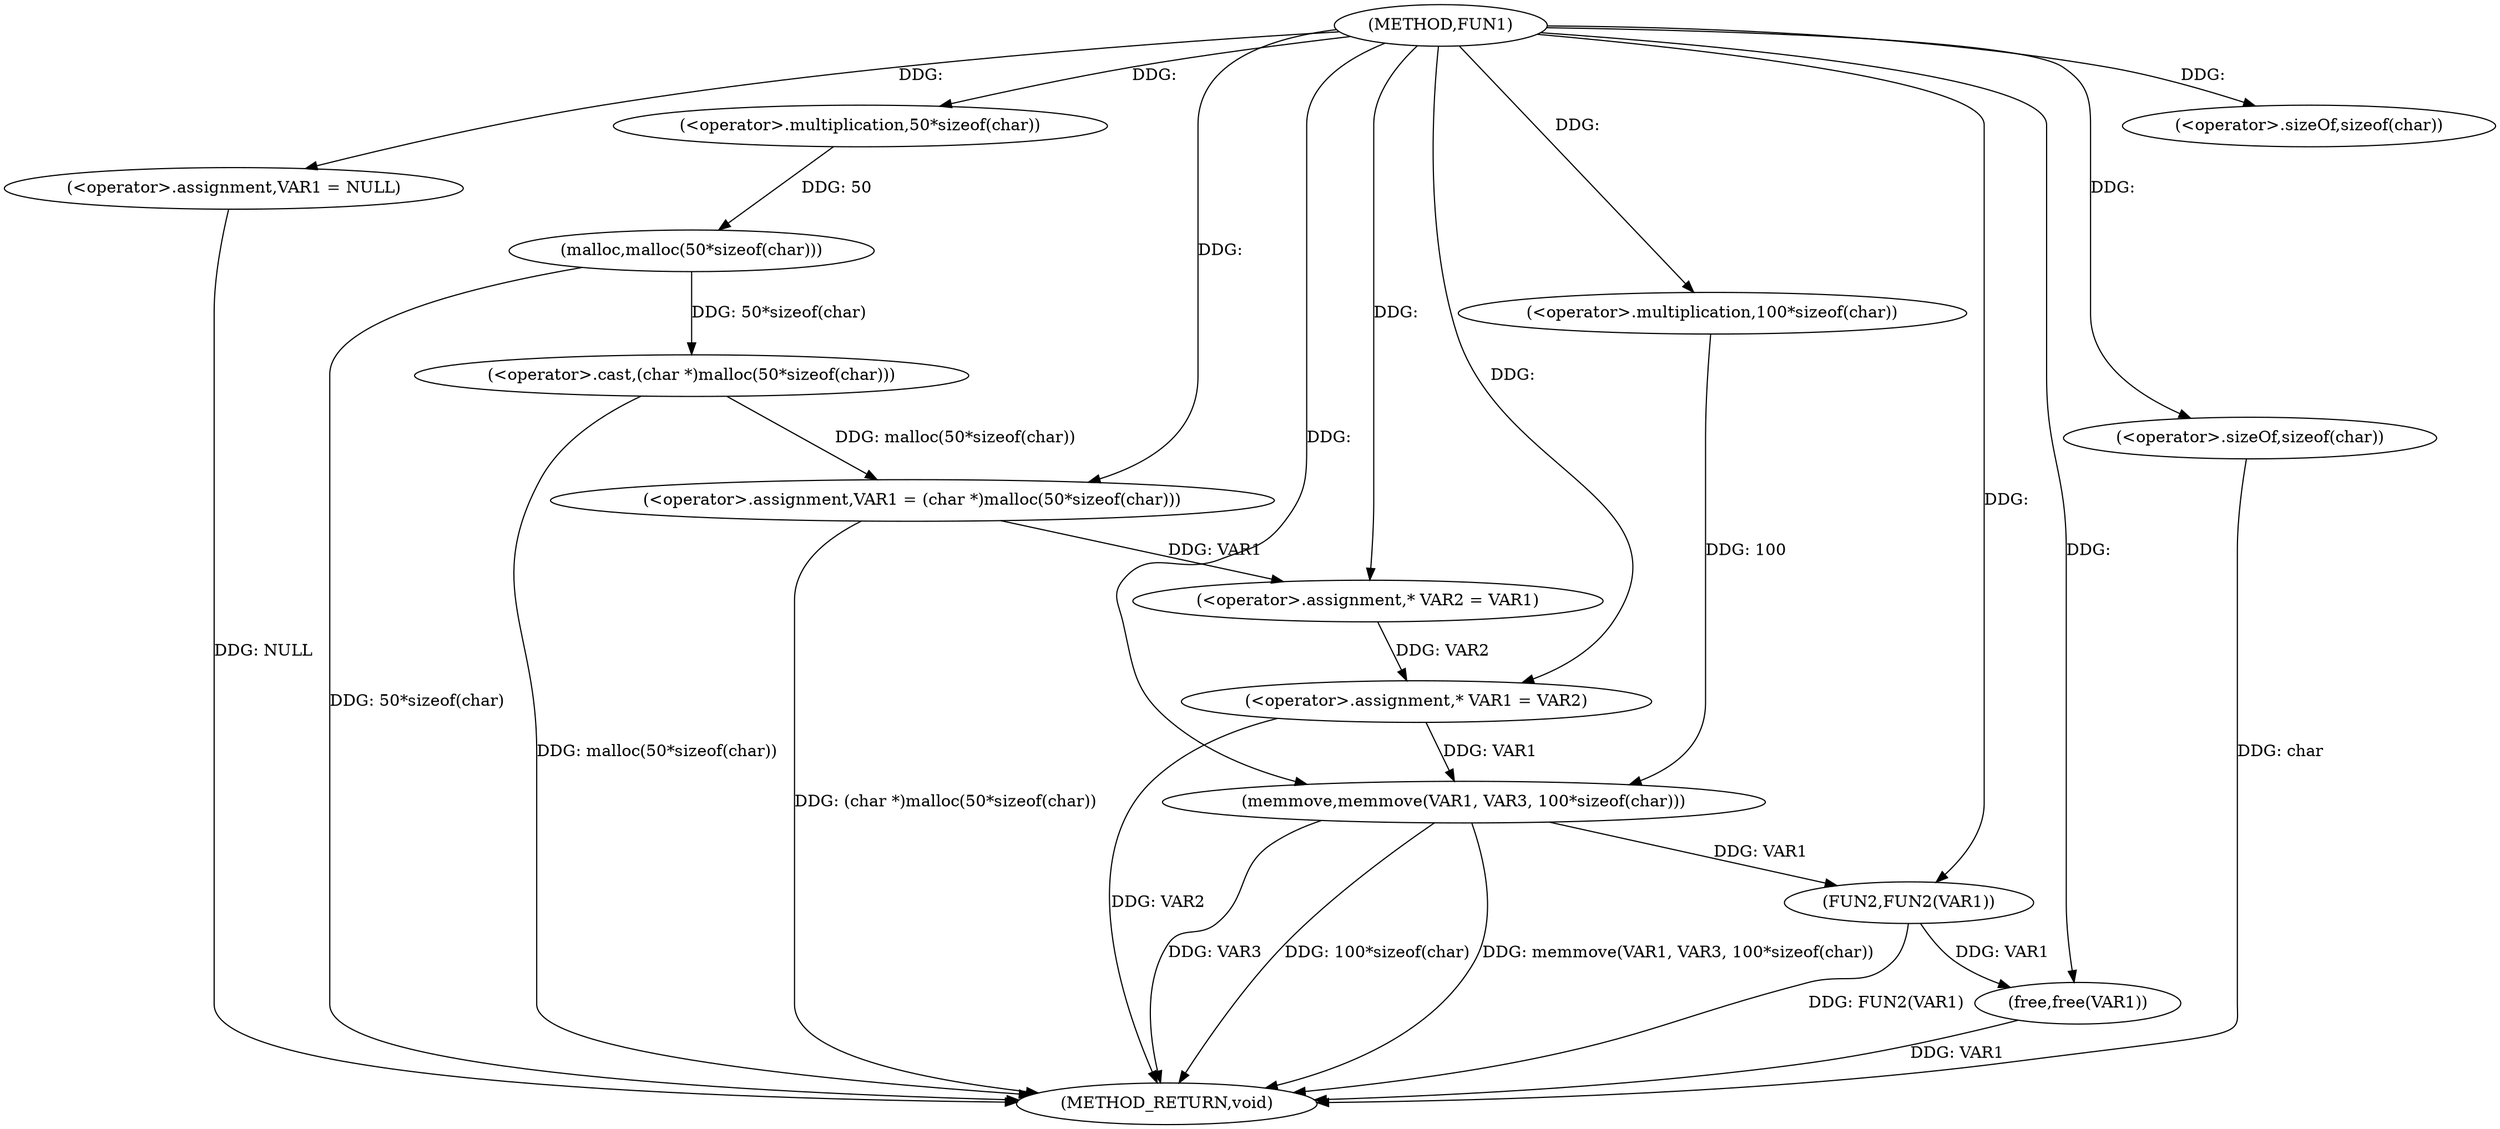 digraph FUN1 {  
"1000100" [label = "(METHOD,FUN1)" ]
"1000137" [label = "(METHOD_RETURN,void)" ]
"1000103" [label = "(<operator>.assignment,VAR1 = NULL)" ]
"1000106" [label = "(<operator>.assignment,VAR1 = (char *)malloc(50*sizeof(char)))" ]
"1000108" [label = "(<operator>.cast,(char *)malloc(50*sizeof(char)))" ]
"1000110" [label = "(malloc,malloc(50*sizeof(char)))" ]
"1000111" [label = "(<operator>.multiplication,50*sizeof(char))" ]
"1000113" [label = "(<operator>.sizeOf,sizeof(char))" ]
"1000117" [label = "(<operator>.assignment,* VAR2 = VAR1)" ]
"1000121" [label = "(<operator>.assignment,* VAR1 = VAR2)" ]
"1000126" [label = "(memmove,memmove(VAR1, VAR3, 100*sizeof(char)))" ]
"1000129" [label = "(<operator>.multiplication,100*sizeof(char))" ]
"1000131" [label = "(<operator>.sizeOf,sizeof(char))" ]
"1000133" [label = "(FUN2,FUN2(VAR1))" ]
"1000135" [label = "(free,free(VAR1))" ]
  "1000126" -> "1000137"  [ label = "DDG: memmove(VAR1, VAR3, 100*sizeof(char))"] 
  "1000106" -> "1000137"  [ label = "DDG: (char *)malloc(50*sizeof(char))"] 
  "1000103" -> "1000137"  [ label = "DDG: NULL"] 
  "1000133" -> "1000137"  [ label = "DDG: FUN2(VAR1)"] 
  "1000135" -> "1000137"  [ label = "DDG: VAR1"] 
  "1000126" -> "1000137"  [ label = "DDG: VAR3"] 
  "1000110" -> "1000137"  [ label = "DDG: 50*sizeof(char)"] 
  "1000121" -> "1000137"  [ label = "DDG: VAR2"] 
  "1000131" -> "1000137"  [ label = "DDG: char"] 
  "1000126" -> "1000137"  [ label = "DDG: 100*sizeof(char)"] 
  "1000108" -> "1000137"  [ label = "DDG: malloc(50*sizeof(char))"] 
  "1000100" -> "1000103"  [ label = "DDG: "] 
  "1000108" -> "1000106"  [ label = "DDG: malloc(50*sizeof(char))"] 
  "1000100" -> "1000106"  [ label = "DDG: "] 
  "1000110" -> "1000108"  [ label = "DDG: 50*sizeof(char)"] 
  "1000111" -> "1000110"  [ label = "DDG: 50"] 
  "1000100" -> "1000111"  [ label = "DDG: "] 
  "1000100" -> "1000113"  [ label = "DDG: "] 
  "1000106" -> "1000117"  [ label = "DDG: VAR1"] 
  "1000100" -> "1000117"  [ label = "DDG: "] 
  "1000117" -> "1000121"  [ label = "DDG: VAR2"] 
  "1000100" -> "1000121"  [ label = "DDG: "] 
  "1000121" -> "1000126"  [ label = "DDG: VAR1"] 
  "1000100" -> "1000126"  [ label = "DDG: "] 
  "1000129" -> "1000126"  [ label = "DDG: 100"] 
  "1000100" -> "1000129"  [ label = "DDG: "] 
  "1000100" -> "1000131"  [ label = "DDG: "] 
  "1000126" -> "1000133"  [ label = "DDG: VAR1"] 
  "1000100" -> "1000133"  [ label = "DDG: "] 
  "1000133" -> "1000135"  [ label = "DDG: VAR1"] 
  "1000100" -> "1000135"  [ label = "DDG: "] 
}
